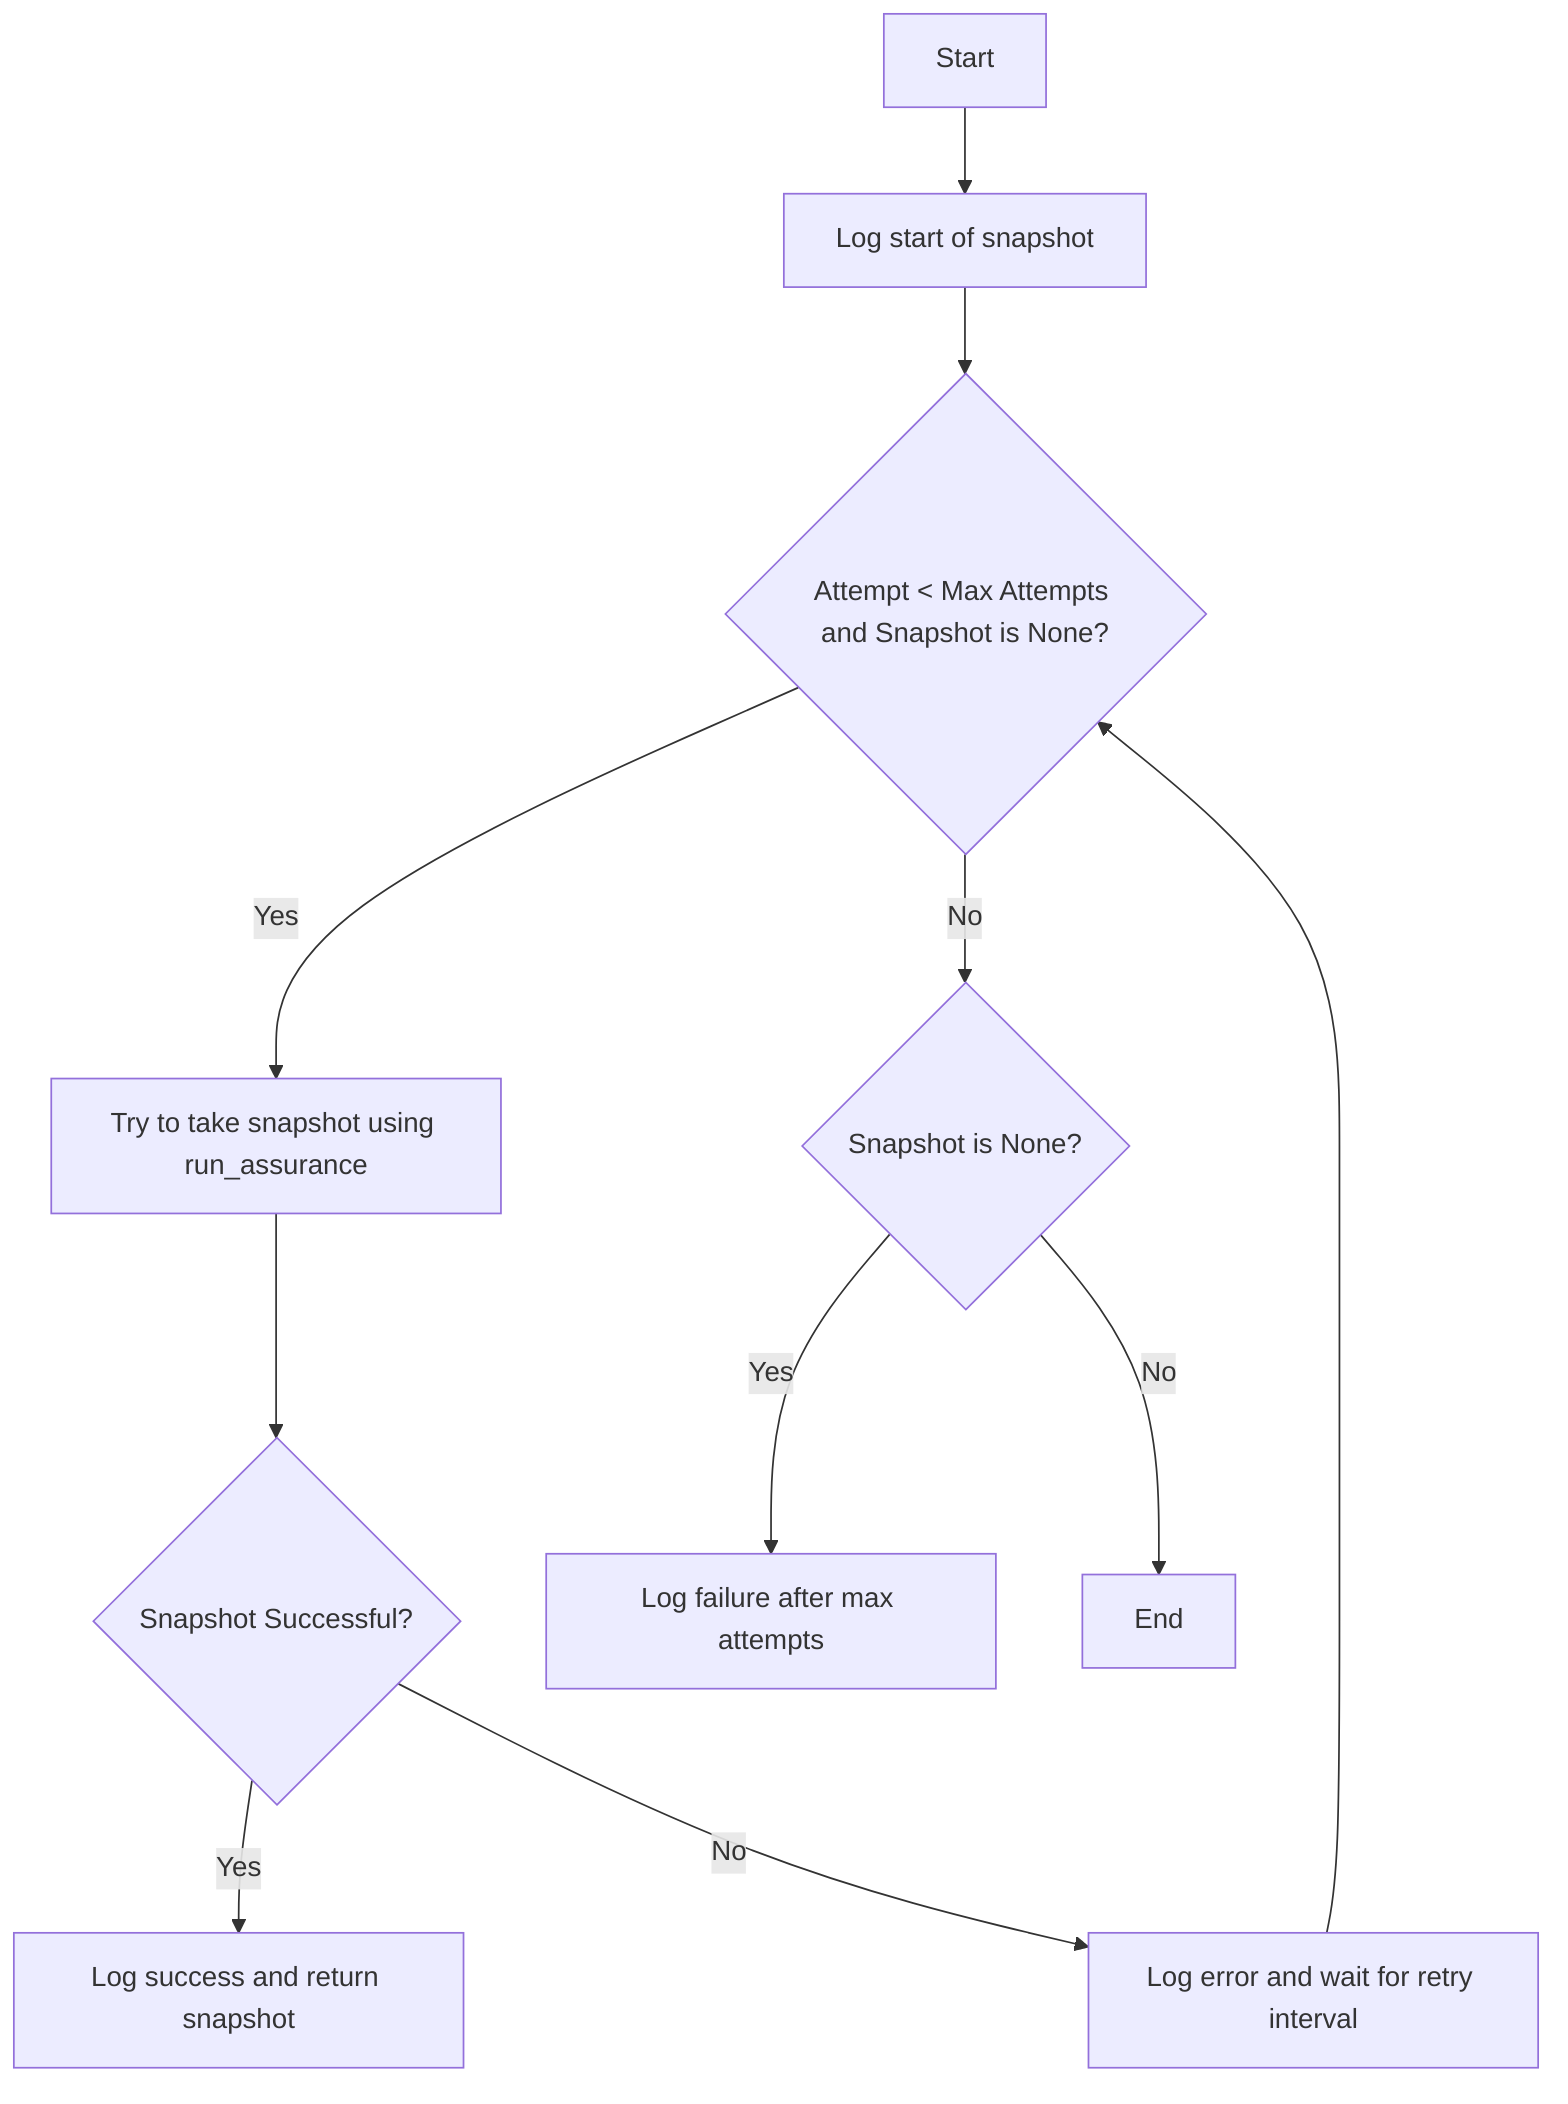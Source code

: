 graph TB
    PS1[Start] --> PS2[Log start of snapshot]
    PS2 --> PS3{Attempt < Max Attempts and Snapshot is None?}
    PS3 -->|Yes| PS4[Try to take snapshot using run_assurance]
    PS4 --> PS5{Snapshot Successful?}
    PS5 -->|Yes| PS6[Log success and return snapshot]
    PS5 -->|No| PS7[Log error and wait for retry interval]
    PS7 --> PS3
    PS3 -->|No| PS8{Snapshot is None?}
    PS8 -->|Yes| PS9[Log failure after max attempts]
    PS8 -->|No| PS10[End]